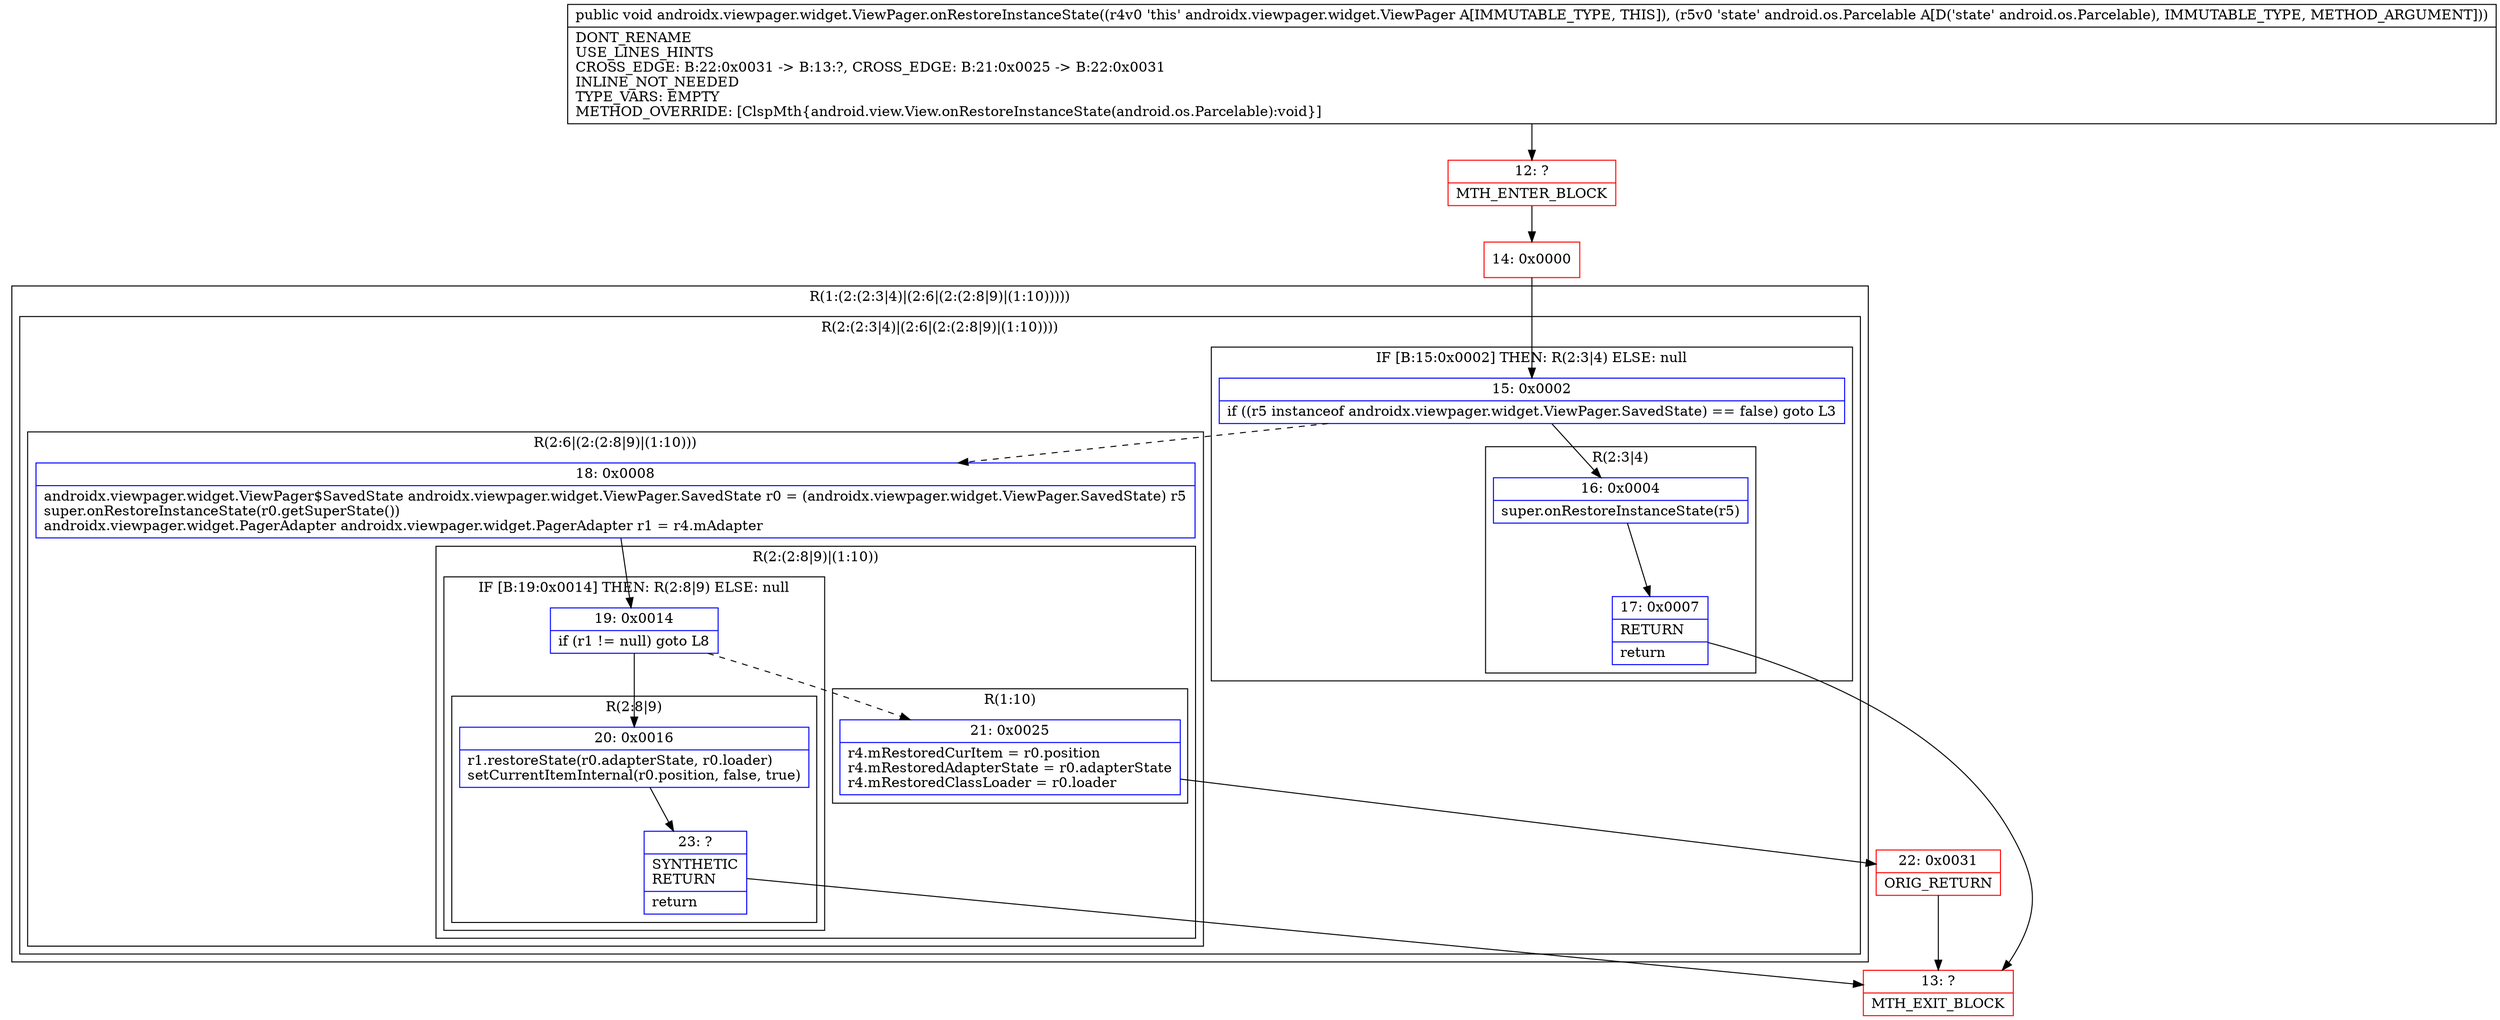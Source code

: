 digraph "CFG forandroidx.viewpager.widget.ViewPager.onRestoreInstanceState(Landroid\/os\/Parcelable;)V" {
subgraph cluster_Region_1457759606 {
label = "R(1:(2:(2:3|4)|(2:6|(2:(2:8|9)|(1:10)))))";
node [shape=record,color=blue];
subgraph cluster_Region_249531194 {
label = "R(2:(2:3|4)|(2:6|(2:(2:8|9)|(1:10))))";
node [shape=record,color=blue];
subgraph cluster_IfRegion_181136765 {
label = "IF [B:15:0x0002] THEN: R(2:3|4) ELSE: null";
node [shape=record,color=blue];
Node_15 [shape=record,label="{15\:\ 0x0002|if ((r5 instanceof androidx.viewpager.widget.ViewPager.SavedState) == false) goto L3\l}"];
subgraph cluster_Region_329193040 {
label = "R(2:3|4)";
node [shape=record,color=blue];
Node_16 [shape=record,label="{16\:\ 0x0004|super.onRestoreInstanceState(r5)\l}"];
Node_17 [shape=record,label="{17\:\ 0x0007|RETURN\l|return\l}"];
}
}
subgraph cluster_Region_907174576 {
label = "R(2:6|(2:(2:8|9)|(1:10)))";
node [shape=record,color=blue];
Node_18 [shape=record,label="{18\:\ 0x0008|androidx.viewpager.widget.ViewPager$SavedState androidx.viewpager.widget.ViewPager.SavedState r0 = (androidx.viewpager.widget.ViewPager.SavedState) r5\lsuper.onRestoreInstanceState(r0.getSuperState())\landroidx.viewpager.widget.PagerAdapter androidx.viewpager.widget.PagerAdapter r1 = r4.mAdapter\l}"];
subgraph cluster_Region_1478285632 {
label = "R(2:(2:8|9)|(1:10))";
node [shape=record,color=blue];
subgraph cluster_IfRegion_42102100 {
label = "IF [B:19:0x0014] THEN: R(2:8|9) ELSE: null";
node [shape=record,color=blue];
Node_19 [shape=record,label="{19\:\ 0x0014|if (r1 != null) goto L8\l}"];
subgraph cluster_Region_784929261 {
label = "R(2:8|9)";
node [shape=record,color=blue];
Node_20 [shape=record,label="{20\:\ 0x0016|r1.restoreState(r0.adapterState, r0.loader)\lsetCurrentItemInternal(r0.position, false, true)\l}"];
Node_23 [shape=record,label="{23\:\ ?|SYNTHETIC\lRETURN\l|return\l}"];
}
}
subgraph cluster_Region_1524774449 {
label = "R(1:10)";
node [shape=record,color=blue];
Node_21 [shape=record,label="{21\:\ 0x0025|r4.mRestoredCurItem = r0.position\lr4.mRestoredAdapterState = r0.adapterState\lr4.mRestoredClassLoader = r0.loader\l}"];
}
}
}
}
}
Node_12 [shape=record,color=red,label="{12\:\ ?|MTH_ENTER_BLOCK\l}"];
Node_14 [shape=record,color=red,label="{14\:\ 0x0000}"];
Node_13 [shape=record,color=red,label="{13\:\ ?|MTH_EXIT_BLOCK\l}"];
Node_22 [shape=record,color=red,label="{22\:\ 0x0031|ORIG_RETURN\l}"];
MethodNode[shape=record,label="{public void androidx.viewpager.widget.ViewPager.onRestoreInstanceState((r4v0 'this' androidx.viewpager.widget.ViewPager A[IMMUTABLE_TYPE, THIS]), (r5v0 'state' android.os.Parcelable A[D('state' android.os.Parcelable), IMMUTABLE_TYPE, METHOD_ARGUMENT]))  | DONT_RENAME\lUSE_LINES_HINTS\lCROSS_EDGE: B:22:0x0031 \-\> B:13:?, CROSS_EDGE: B:21:0x0025 \-\> B:22:0x0031\lINLINE_NOT_NEEDED\lTYPE_VARS: EMPTY\lMETHOD_OVERRIDE: [ClspMth\{android.view.View.onRestoreInstanceState(android.os.Parcelable):void\}]\l}"];
MethodNode -> Node_12;Node_15 -> Node_16;
Node_15 -> Node_18[style=dashed];
Node_16 -> Node_17;
Node_17 -> Node_13;
Node_18 -> Node_19;
Node_19 -> Node_20;
Node_19 -> Node_21[style=dashed];
Node_20 -> Node_23;
Node_23 -> Node_13;
Node_21 -> Node_22;
Node_12 -> Node_14;
Node_14 -> Node_15;
Node_22 -> Node_13;
}

